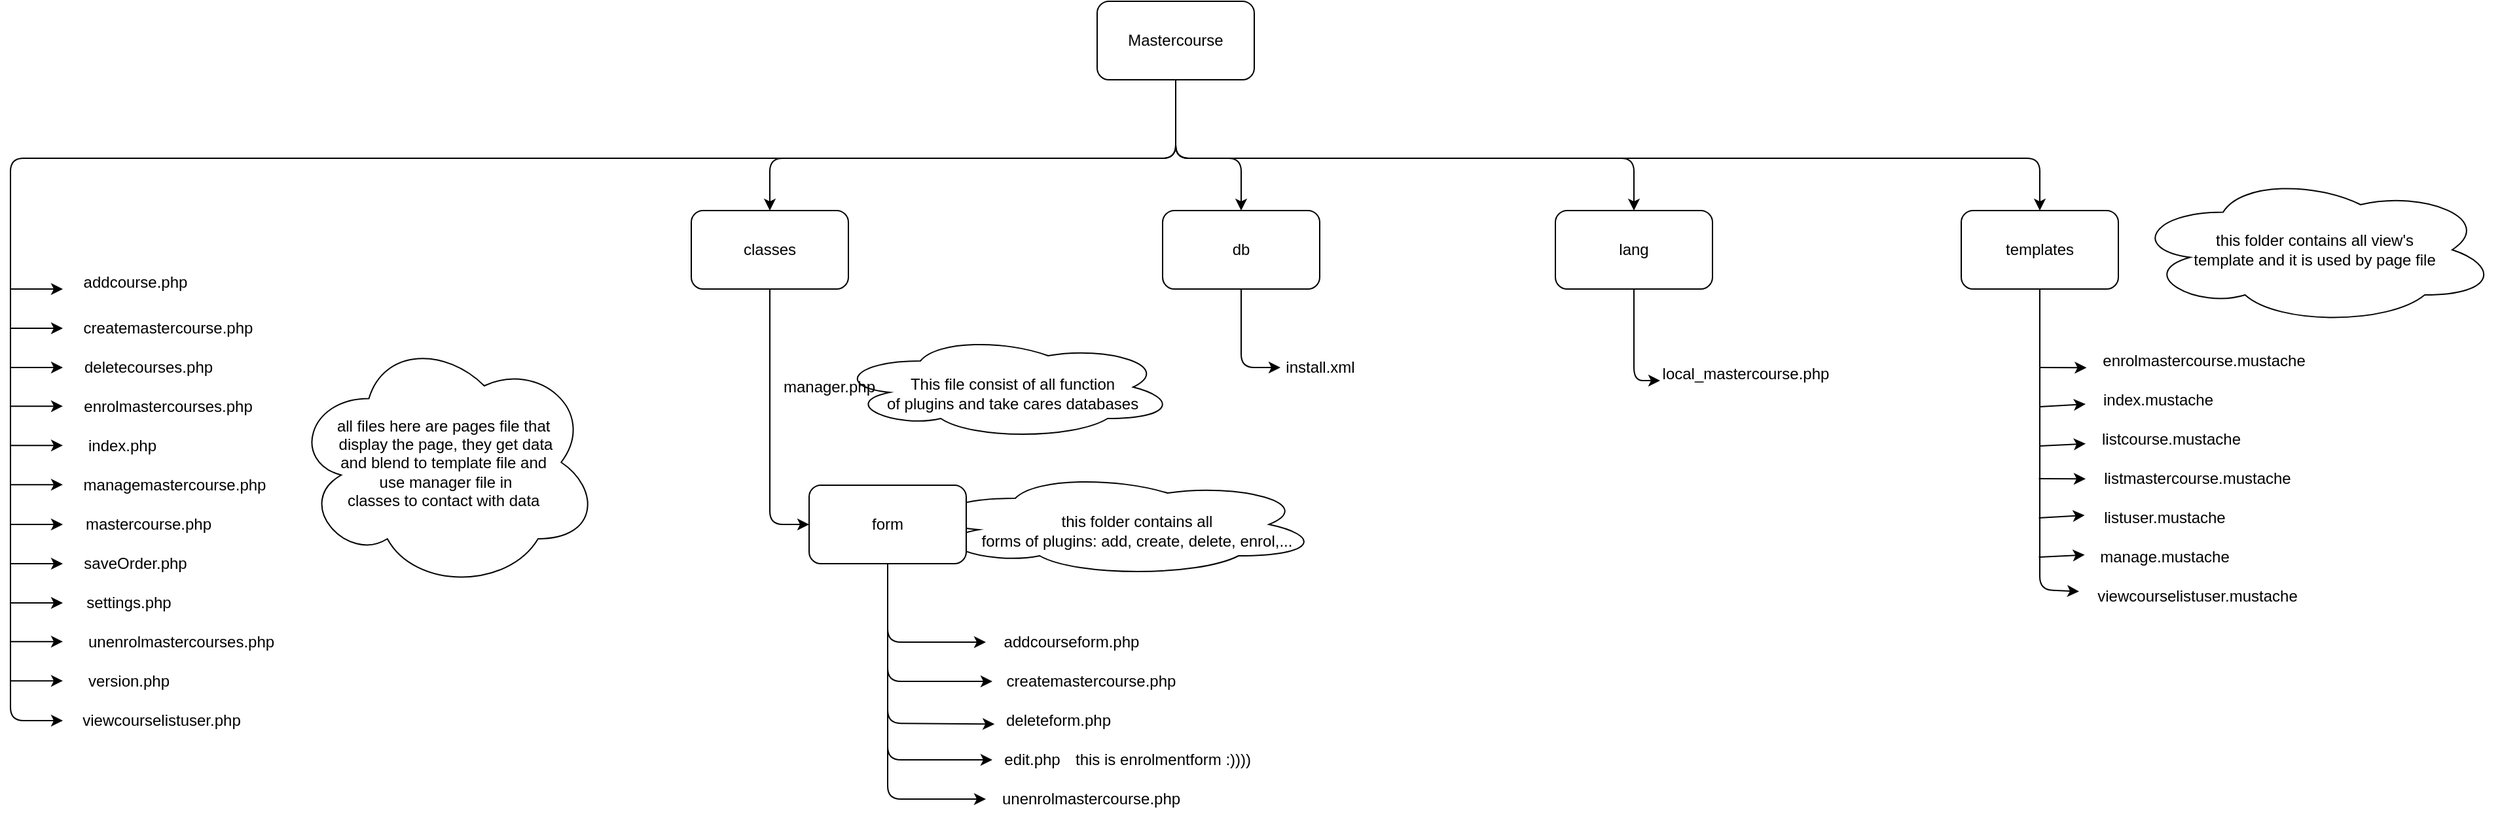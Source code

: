 <mxfile>
    <diagram id="cvLmlyqiFiv6vjyI1bkm" name="Page-1">
        <mxGraphModel dx="2488" dy="1069" grid="1" gridSize="10" guides="1" tooltips="1" connect="1" arrows="1" fold="1" page="1" pageScale="1" pageWidth="850" pageHeight="1100" math="0" shadow="0">
            <root>
                <mxCell id="0"/>
                <mxCell id="1" parent="0"/>
                <mxCell id="84" value="" style="ellipse;shape=cloud;whiteSpace=wrap;html=1;" vertex="1" parent="1">
                    <mxGeometry x="110" y="305" width="260" height="80" as="geometry"/>
                </mxCell>
                <mxCell id="83" value="" style="ellipse;shape=cloud;whiteSpace=wrap;html=1;" vertex="1" parent="1">
                    <mxGeometry x="170" y="410" width="310" height="80" as="geometry"/>
                </mxCell>
                <mxCell id="11" style="edgeStyle=none;html=1;" edge="1" parent="1" source="3" target="6">
                    <mxGeometry relative="1" as="geometry">
                        <Array as="points">
                            <mxPoint x="370" y="170"/>
                            <mxPoint x="720" y="170"/>
                        </Array>
                    </mxGeometry>
                </mxCell>
                <mxCell id="13" style="edgeStyle=none;html=1;entryX=0.5;entryY=0;entryDx=0;entryDy=0;" edge="1" parent="1" source="3" target="4">
                    <mxGeometry relative="1" as="geometry">
                        <mxPoint x="50" y="170" as="targetPoint"/>
                        <Array as="points">
                            <mxPoint x="370" y="170"/>
                            <mxPoint x="60" y="170"/>
                        </Array>
                    </mxGeometry>
                </mxCell>
                <mxCell id="14" style="edgeStyle=none;html=1;entryX=0.5;entryY=0;entryDx=0;entryDy=0;" edge="1" parent="1" source="3" target="5">
                    <mxGeometry relative="1" as="geometry">
                        <mxPoint x="190" y="190" as="targetPoint"/>
                        <Array as="points">
                            <mxPoint x="370" y="170"/>
                            <mxPoint x="420" y="170"/>
                        </Array>
                    </mxGeometry>
                </mxCell>
                <mxCell id="15" style="edgeStyle=none;html=1;entryX=0.5;entryY=0;entryDx=0;entryDy=0;" edge="1" parent="1" source="3" target="7">
                    <mxGeometry relative="1" as="geometry">
                        <Array as="points">
                            <mxPoint x="370" y="170"/>
                            <mxPoint x="520" y="170"/>
                            <mxPoint x="1030" y="170"/>
                        </Array>
                    </mxGeometry>
                </mxCell>
                <mxCell id="22" style="edgeStyle=none;html=1;" edge="1" parent="1" source="3">
                    <mxGeometry relative="1" as="geometry">
                        <mxPoint x="-480" y="600" as="targetPoint"/>
                        <Array as="points">
                            <mxPoint x="370" y="170"/>
                            <mxPoint x="-520" y="170"/>
                            <mxPoint x="-520" y="600"/>
                        </Array>
                    </mxGeometry>
                </mxCell>
                <mxCell id="3" value="Mastercourse" style="rounded=1;whiteSpace=wrap;html=1;" vertex="1" parent="1">
                    <mxGeometry x="310" y="50" width="120" height="60" as="geometry"/>
                </mxCell>
                <mxCell id="17" style="edgeStyle=none;html=1;" edge="1" parent="1" source="4" target="9">
                    <mxGeometry relative="1" as="geometry">
                        <Array as="points">
                            <mxPoint x="60" y="450"/>
                        </Array>
                    </mxGeometry>
                </mxCell>
                <mxCell id="4" value="classes" style="rounded=1;whiteSpace=wrap;html=1;" vertex="1" parent="1">
                    <mxGeometry y="210" width="120" height="60" as="geometry"/>
                </mxCell>
                <mxCell id="49" style="edgeStyle=none;html=1;" edge="1" parent="1" source="5">
                    <mxGeometry relative="1" as="geometry">
                        <mxPoint x="450" y="330" as="targetPoint"/>
                        <Array as="points">
                            <mxPoint x="420" y="330"/>
                        </Array>
                    </mxGeometry>
                </mxCell>
                <mxCell id="5" value="db" style="rounded=1;whiteSpace=wrap;html=1;" vertex="1" parent="1">
                    <mxGeometry x="360" y="210" width="120" height="60" as="geometry"/>
                </mxCell>
                <mxCell id="52" style="edgeStyle=none;html=1;" edge="1" parent="1" source="6">
                    <mxGeometry relative="1" as="geometry">
                        <mxPoint x="740" y="340" as="targetPoint"/>
                        <Array as="points">
                            <mxPoint x="720" y="340"/>
                        </Array>
                    </mxGeometry>
                </mxCell>
                <mxCell id="6" value="lang" style="rounded=1;whiteSpace=wrap;html=1;" vertex="1" parent="1">
                    <mxGeometry x="660" y="210" width="120" height="60" as="geometry"/>
                </mxCell>
                <mxCell id="54" style="edgeStyle=none;html=1;" edge="1" parent="1" source="7" target="61">
                    <mxGeometry relative="1" as="geometry">
                        <mxPoint x="1030" y="500" as="targetPoint"/>
                        <Array as="points">
                            <mxPoint x="1030" y="500"/>
                        </Array>
                    </mxGeometry>
                </mxCell>
                <mxCell id="7" value="templates" style="rounded=1;whiteSpace=wrap;html=1;" vertex="1" parent="1">
                    <mxGeometry x="970" y="210" width="120" height="60" as="geometry"/>
                </mxCell>
                <mxCell id="39" style="edgeStyle=none;html=1;" edge="1" parent="1" source="9" target="40">
                    <mxGeometry relative="1" as="geometry">
                        <mxPoint x="230" y="540" as="targetPoint"/>
                        <Array as="points">
                            <mxPoint x="150" y="540"/>
                        </Array>
                    </mxGeometry>
                </mxCell>
                <mxCell id="41" style="edgeStyle=none;html=1;" edge="1" parent="1" source="9" target="42">
                    <mxGeometry relative="1" as="geometry">
                        <mxPoint x="230" y="580" as="targetPoint"/>
                        <Array as="points">
                            <mxPoint x="150" y="570"/>
                        </Array>
                    </mxGeometry>
                </mxCell>
                <mxCell id="43" style="edgeStyle=none;html=1;entryX=0.016;entryY=0.588;entryDx=0;entryDy=0;entryPerimeter=0;" edge="1" parent="1" source="9" target="44">
                    <mxGeometry relative="1" as="geometry">
                        <mxPoint x="230" y="630" as="targetPoint"/>
                        <Array as="points">
                            <mxPoint x="150" y="602"/>
                        </Array>
                    </mxGeometry>
                </mxCell>
                <mxCell id="45" style="edgeStyle=none;html=1;entryX=0.071;entryY=0.5;entryDx=0;entryDy=0;entryPerimeter=0;" edge="1" parent="1" source="9" target="46">
                    <mxGeometry relative="1" as="geometry">
                        <mxPoint x="220" y="690" as="targetPoint"/>
                        <Array as="points">
                            <mxPoint x="150" y="630"/>
                        </Array>
                    </mxGeometry>
                </mxCell>
                <mxCell id="48" style="edgeStyle=none;html=1;" edge="1" parent="1" source="9" target="47">
                    <mxGeometry relative="1" as="geometry">
                        <mxPoint x="272" y="675" as="targetPoint"/>
                        <Array as="points">
                            <mxPoint x="150" y="660"/>
                        </Array>
                    </mxGeometry>
                </mxCell>
                <mxCell id="9" value="form" style="rounded=1;whiteSpace=wrap;html=1;" vertex="1" parent="1">
                    <mxGeometry x="90" y="420" width="120" height="60" as="geometry"/>
                </mxCell>
                <mxCell id="25" value="addcourse.php" style="text;html=1;align=center;verticalAlign=middle;resizable=0;points=[];autosize=1;strokeColor=none;fillColor=none;" vertex="1" parent="1">
                    <mxGeometry x="-475" y="250" width="100" height="30" as="geometry"/>
                </mxCell>
                <mxCell id="26" value="createmastercourse.php" style="text;html=1;align=center;verticalAlign=middle;resizable=0;points=[];autosize=1;strokeColor=none;fillColor=none;" vertex="1" parent="1">
                    <mxGeometry x="-475" y="285" width="150" height="30" as="geometry"/>
                </mxCell>
                <mxCell id="27" value="deletecourses.php" style="text;html=1;align=center;verticalAlign=middle;resizable=0;points=[];autosize=1;strokeColor=none;fillColor=none;" vertex="1" parent="1">
                    <mxGeometry x="-475" y="315" width="120" height="30" as="geometry"/>
                </mxCell>
                <mxCell id="28" value="enrolmastercourses.php" style="text;html=1;align=center;verticalAlign=middle;resizable=0;points=[];autosize=1;strokeColor=none;fillColor=none;" vertex="1" parent="1">
                    <mxGeometry x="-475" y="345" width="150" height="30" as="geometry"/>
                </mxCell>
                <mxCell id="29" value="index.php" style="text;html=1;align=center;verticalAlign=middle;resizable=0;points=[];autosize=1;strokeColor=none;fillColor=none;" vertex="1" parent="1">
                    <mxGeometry x="-475" y="375" width="80" height="30" as="geometry"/>
                </mxCell>
                <mxCell id="30" value="managemastercourse.php" style="text;html=1;align=center;verticalAlign=middle;resizable=0;points=[];autosize=1;strokeColor=none;fillColor=none;" vertex="1" parent="1">
                    <mxGeometry x="-475" y="405" width="160" height="30" as="geometry"/>
                </mxCell>
                <mxCell id="31" value="mastercourse.php" style="text;html=1;align=center;verticalAlign=middle;resizable=0;points=[];autosize=1;strokeColor=none;fillColor=none;" vertex="1" parent="1">
                    <mxGeometry x="-475" y="435" width="120" height="30" as="geometry"/>
                </mxCell>
                <mxCell id="32" value="saveOrder.php" style="text;html=1;align=center;verticalAlign=middle;resizable=0;points=[];autosize=1;strokeColor=none;fillColor=none;" vertex="1" parent="1">
                    <mxGeometry x="-475" y="465" width="100" height="30" as="geometry"/>
                </mxCell>
                <mxCell id="33" value="settings.php" style="text;html=1;align=center;verticalAlign=middle;resizable=0;points=[];autosize=1;strokeColor=none;fillColor=none;" vertex="1" parent="1">
                    <mxGeometry x="-475" y="495" width="90" height="30" as="geometry"/>
                </mxCell>
                <mxCell id="34" value="unenrolmastercourses.php" style="text;html=1;align=center;verticalAlign=middle;resizable=0;points=[];autosize=1;strokeColor=none;fillColor=none;" vertex="1" parent="1">
                    <mxGeometry x="-475" y="525" width="170" height="30" as="geometry"/>
                </mxCell>
                <mxCell id="35" value="version.php" style="text;html=1;align=center;verticalAlign=middle;resizable=0;points=[];autosize=1;strokeColor=none;fillColor=none;" vertex="1" parent="1">
                    <mxGeometry x="-475" y="555" width="90" height="30" as="geometry"/>
                </mxCell>
                <mxCell id="36" value="viewcourselistuser.php" style="text;html=1;align=center;verticalAlign=middle;resizable=0;points=[];autosize=1;strokeColor=none;fillColor=none;" vertex="1" parent="1">
                    <mxGeometry x="-475" y="585" width="140" height="30" as="geometry"/>
                </mxCell>
                <mxCell id="38" value="manager.php" style="text;html=1;align=center;verticalAlign=middle;resizable=0;points=[];autosize=1;strokeColor=none;fillColor=none;" vertex="1" parent="1">
                    <mxGeometry x="60" y="330" width="90" height="30" as="geometry"/>
                </mxCell>
                <mxCell id="40" value="addcourseform.php" style="text;html=1;align=center;verticalAlign=middle;resizable=0;points=[];autosize=1;strokeColor=none;fillColor=none;" vertex="1" parent="1">
                    <mxGeometry x="225" y="525" width="130" height="30" as="geometry"/>
                </mxCell>
                <mxCell id="42" value="createmastercourse.php" style="text;html=1;align=center;verticalAlign=middle;resizable=0;points=[];autosize=1;strokeColor=none;fillColor=none;" vertex="1" parent="1">
                    <mxGeometry x="230" y="555" width="150" height="30" as="geometry"/>
                </mxCell>
                <mxCell id="44" value="deleteform.php" style="text;html=1;align=center;verticalAlign=middle;resizable=0;points=[];autosize=1;strokeColor=none;fillColor=none;" vertex="1" parent="1">
                    <mxGeometry x="230" y="585" width="100" height="30" as="geometry"/>
                </mxCell>
                <mxCell id="46" value="edit.php" style="text;html=1;align=center;verticalAlign=middle;resizable=0;points=[];autosize=1;strokeColor=none;fillColor=none;" vertex="1" parent="1">
                    <mxGeometry x="225" y="615" width="70" height="30" as="geometry"/>
                </mxCell>
                <mxCell id="47" value="unenrolmastercourse.php" style="text;html=1;align=center;verticalAlign=middle;resizable=0;points=[];autosize=1;strokeColor=none;fillColor=none;" vertex="1" parent="1">
                    <mxGeometry x="225" y="645" width="160" height="30" as="geometry"/>
                </mxCell>
                <mxCell id="50" value="install.xml" style="text;html=1;align=center;verticalAlign=middle;resizable=0;points=[];autosize=1;strokeColor=none;fillColor=none;" vertex="1" parent="1">
                    <mxGeometry x="440" y="315" width="80" height="30" as="geometry"/>
                </mxCell>
                <mxCell id="53" value="local_mastercourse.php" style="text;html=1;align=center;verticalAlign=middle;resizable=0;points=[];autosize=1;strokeColor=none;fillColor=none;" vertex="1" parent="1">
                    <mxGeometry x="730" y="320" width="150" height="30" as="geometry"/>
                </mxCell>
                <mxCell id="55" value="enrolmastercourse.mustache" style="text;html=1;align=center;verticalAlign=middle;resizable=0;points=[];autosize=1;strokeColor=none;fillColor=none;" vertex="1" parent="1">
                    <mxGeometry x="1065" y="310" width="180" height="30" as="geometry"/>
                </mxCell>
                <mxCell id="56" value="index.mustache" style="text;html=1;align=center;verticalAlign=middle;resizable=0;points=[];autosize=1;strokeColor=none;fillColor=none;" vertex="1" parent="1">
                    <mxGeometry x="1065" y="340" width="110" height="30" as="geometry"/>
                </mxCell>
                <mxCell id="57" value="listcourse.mustache" style="text;html=1;align=center;verticalAlign=middle;resizable=0;points=[];autosize=1;strokeColor=none;fillColor=none;" vertex="1" parent="1">
                    <mxGeometry x="1065" y="370" width="130" height="30" as="geometry"/>
                </mxCell>
                <mxCell id="58" value="listmastercourse.mustache" style="text;html=1;align=center;verticalAlign=middle;resizable=0;points=[];autosize=1;strokeColor=none;fillColor=none;" vertex="1" parent="1">
                    <mxGeometry x="1065" y="400" width="170" height="30" as="geometry"/>
                </mxCell>
                <mxCell id="59" value="listuser.mustache" style="text;html=1;align=center;verticalAlign=middle;resizable=0;points=[];autosize=1;strokeColor=none;fillColor=none;" vertex="1" parent="1">
                    <mxGeometry x="1065" y="430" width="120" height="30" as="geometry"/>
                </mxCell>
                <mxCell id="60" value="manage.mustache" style="text;html=1;align=center;verticalAlign=middle;resizable=0;points=[];autosize=1;strokeColor=none;fillColor=none;" vertex="1" parent="1">
                    <mxGeometry x="1065" y="460" width="120" height="30" as="geometry"/>
                </mxCell>
                <mxCell id="61" value="viewcourselistuser.mustache" style="text;html=1;align=center;verticalAlign=middle;resizable=0;points=[];autosize=1;strokeColor=none;fillColor=none;" vertex="1" parent="1">
                    <mxGeometry x="1060" y="490" width="180" height="30" as="geometry"/>
                </mxCell>
                <mxCell id="62" value="" style="endArrow=classic;html=1;" edge="1" parent="1">
                    <mxGeometry width="50" height="50" relative="1" as="geometry">
                        <mxPoint x="-520" y="270" as="sourcePoint"/>
                        <mxPoint x="-480" y="270" as="targetPoint"/>
                    </mxGeometry>
                </mxCell>
                <mxCell id="63" value="" style="endArrow=classic;html=1;" edge="1" parent="1">
                    <mxGeometry width="50" height="50" relative="1" as="geometry">
                        <mxPoint x="-520" y="300" as="sourcePoint"/>
                        <mxPoint x="-480" y="300" as="targetPoint"/>
                    </mxGeometry>
                </mxCell>
                <mxCell id="64" value="" style="endArrow=classic;html=1;" edge="1" parent="1">
                    <mxGeometry width="50" height="50" relative="1" as="geometry">
                        <mxPoint x="-520" y="330" as="sourcePoint"/>
                        <mxPoint x="-480" y="330" as="targetPoint"/>
                    </mxGeometry>
                </mxCell>
                <mxCell id="65" value="" style="endArrow=classic;html=1;" edge="1" parent="1">
                    <mxGeometry width="50" height="50" relative="1" as="geometry">
                        <mxPoint x="-520" y="359.57" as="sourcePoint"/>
                        <mxPoint x="-480" y="359.57" as="targetPoint"/>
                    </mxGeometry>
                </mxCell>
                <mxCell id="66" value="" style="endArrow=classic;html=1;" edge="1" parent="1">
                    <mxGeometry width="50" height="50" relative="1" as="geometry">
                        <mxPoint x="-520" y="389.57" as="sourcePoint"/>
                        <mxPoint x="-480" y="389.57" as="targetPoint"/>
                    </mxGeometry>
                </mxCell>
                <mxCell id="67" value="" style="endArrow=classic;html=1;" edge="1" parent="1">
                    <mxGeometry width="50" height="50" relative="1" as="geometry">
                        <mxPoint x="-520" y="419.57" as="sourcePoint"/>
                        <mxPoint x="-480" y="419.57" as="targetPoint"/>
                    </mxGeometry>
                </mxCell>
                <mxCell id="68" value="" style="endArrow=classic;html=1;" edge="1" parent="1">
                    <mxGeometry width="50" height="50" relative="1" as="geometry">
                        <mxPoint x="-520" y="450.0" as="sourcePoint"/>
                        <mxPoint x="-480" y="450.0" as="targetPoint"/>
                    </mxGeometry>
                </mxCell>
                <mxCell id="69" value="" style="endArrow=classic;html=1;" edge="1" parent="1">
                    <mxGeometry width="50" height="50" relative="1" as="geometry">
                        <mxPoint x="-520" y="480.0" as="sourcePoint"/>
                        <mxPoint x="-480" y="480.0" as="targetPoint"/>
                    </mxGeometry>
                </mxCell>
                <mxCell id="70" value="" style="endArrow=classic;html=1;" edge="1" parent="1">
                    <mxGeometry width="50" height="50" relative="1" as="geometry">
                        <mxPoint x="-520" y="510" as="sourcePoint"/>
                        <mxPoint x="-480" y="510" as="targetPoint"/>
                    </mxGeometry>
                </mxCell>
                <mxCell id="71" value="" style="endArrow=classic;html=1;" edge="1" parent="1">
                    <mxGeometry width="50" height="50" relative="1" as="geometry">
                        <mxPoint x="-520" y="539.57" as="sourcePoint"/>
                        <mxPoint x="-480" y="539.57" as="targetPoint"/>
                    </mxGeometry>
                </mxCell>
                <mxCell id="72" value="" style="endArrow=classic;html=1;" edge="1" parent="1">
                    <mxGeometry width="50" height="50" relative="1" as="geometry">
                        <mxPoint x="-520" y="569.57" as="sourcePoint"/>
                        <mxPoint x="-480" y="569.57" as="targetPoint"/>
                    </mxGeometry>
                </mxCell>
                <mxCell id="74" value="" style="endArrow=classic;html=1;entryX=0.004;entryY=0.672;entryDx=0;entryDy=0;entryPerimeter=0;" edge="1" parent="1" target="55">
                    <mxGeometry width="50" height="50" relative="1" as="geometry">
                        <mxPoint x="1030" y="330" as="sourcePoint"/>
                        <mxPoint x="1090" y="350" as="targetPoint"/>
                    </mxGeometry>
                </mxCell>
                <mxCell id="75" value="" style="endArrow=classic;html=1;" edge="1" parent="1" target="56">
                    <mxGeometry width="50" height="50" relative="1" as="geometry">
                        <mxPoint x="1030" y="360" as="sourcePoint"/>
                        <mxPoint x="1075.72" y="340.16" as="targetPoint"/>
                    </mxGeometry>
                </mxCell>
                <mxCell id="76" value="" style="endArrow=classic;html=1;" edge="1" parent="1" target="57">
                    <mxGeometry width="50" height="50" relative="1" as="geometry">
                        <mxPoint x="1030" y="390" as="sourcePoint"/>
                        <mxPoint x="1085.72" y="350.16" as="targetPoint"/>
                    </mxGeometry>
                </mxCell>
                <mxCell id="77" value="" style="endArrow=classic;html=1;entryX=0.004;entryY=0.672;entryDx=0;entryDy=0;entryPerimeter=0;" edge="1" parent="1">
                    <mxGeometry width="50" height="50" relative="1" as="geometry">
                        <mxPoint x="1029.28" y="415" as="sourcePoint"/>
                        <mxPoint x="1065.0" y="415.16" as="targetPoint"/>
                    </mxGeometry>
                </mxCell>
                <mxCell id="78" value="" style="endArrow=classic;html=1;" edge="1" parent="1">
                    <mxGeometry width="50" height="50" relative="1" as="geometry">
                        <mxPoint x="1029.28" y="445" as="sourcePoint"/>
                        <mxPoint x="1064.28" y="443.056" as="targetPoint"/>
                    </mxGeometry>
                </mxCell>
                <mxCell id="79" value="" style="endArrow=classic;html=1;" edge="1" parent="1">
                    <mxGeometry width="50" height="50" relative="1" as="geometry">
                        <mxPoint x="1029.28" y="475" as="sourcePoint"/>
                        <mxPoint x="1064.28" y="473.25" as="targetPoint"/>
                    </mxGeometry>
                </mxCell>
                <mxCell id="80" value="This file consist of all function &lt;br&gt;of plugins and take cares databases" style="text;html=1;align=center;verticalAlign=middle;resizable=0;points=[];autosize=1;strokeColor=none;fillColor=none;" vertex="1" parent="1">
                    <mxGeometry x="135" y="330" width="220" height="40" as="geometry"/>
                </mxCell>
                <mxCell id="81" value="this folder contains all &lt;br&gt;forms of plugins: add, create, delete, enrol,..." style="text;html=1;align=center;verticalAlign=middle;resizable=0;points=[];autosize=1;strokeColor=none;fillColor=none;" vertex="1" parent="1">
                    <mxGeometry x="210" y="435" width="260" height="40" as="geometry"/>
                </mxCell>
                <mxCell id="85" value="this folder contains all view's &lt;br&gt;template and it is used by page file" style="ellipse;shape=cloud;whiteSpace=wrap;html=1;" vertex="1" parent="1">
                    <mxGeometry x="1100" y="182.5" width="280" height="115" as="geometry"/>
                </mxCell>
                <mxCell id="86" value="all files here are pages file that&amp;nbsp;&lt;br&gt;display the page, they get data&lt;br&gt;and blend to template file and&amp;nbsp;&lt;br&gt;use manager file in &lt;br&gt;classes to contact with data&amp;nbsp;" style="ellipse;shape=cloud;whiteSpace=wrap;html=1;" vertex="1" parent="1">
                    <mxGeometry x="-305" y="305" width="235" height="195" as="geometry"/>
                </mxCell>
                <mxCell id="87" value="this is enrolmentform :))))" style="text;html=1;align=center;verticalAlign=middle;resizable=0;points=[];autosize=1;strokeColor=none;fillColor=none;" vertex="1" parent="1">
                    <mxGeometry x="280" y="615" width="160" height="30" as="geometry"/>
                </mxCell>
            </root>
        </mxGraphModel>
    </diagram>
</mxfile>